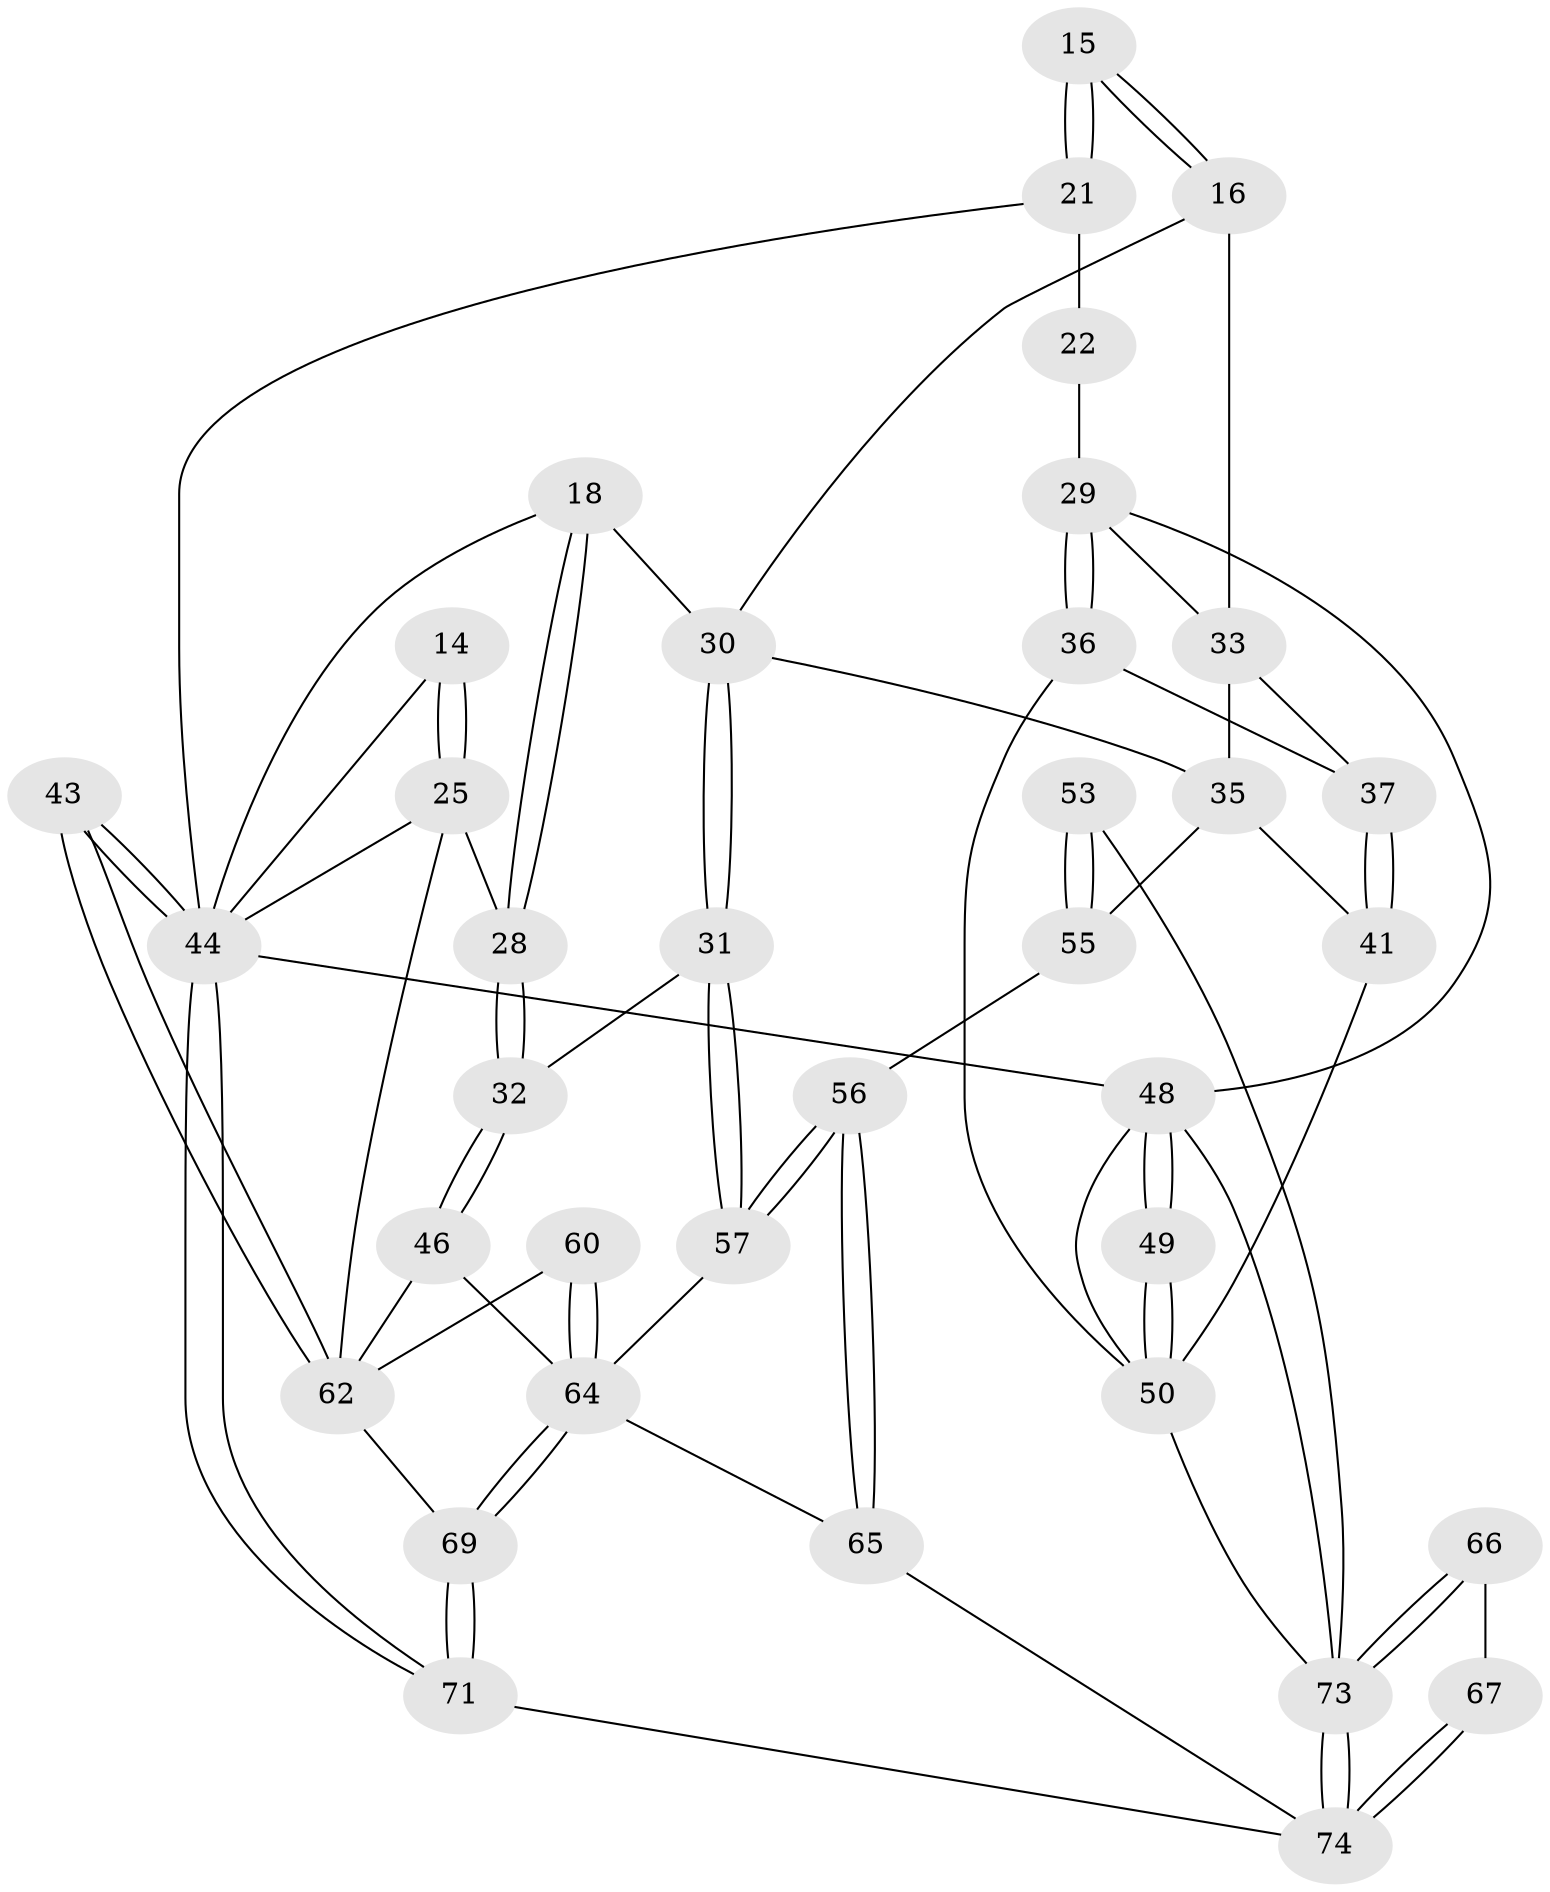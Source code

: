 // original degree distribution, {3: 0.02702702702702703, 5: 0.5405405405405406, 4: 0.22972972972972974, 6: 0.20270270270270271}
// Generated by graph-tools (version 1.1) at 2025/01/03/09/25 05:01:38]
// undirected, 37 vertices, 85 edges
graph export_dot {
graph [start="1"]
  node [color=gray90,style=filled];
  14 [pos="+0+0"];
  15 [pos="+0.5353589982061642+0.1802161878696161"];
  16 [pos="+0.5238333180364041+0.19476774820041393"];
  18 [pos="+0.45084702215989997+0.2089905151741118"];
  21 [pos="+0.675288796832745+0.18488406213507855",super="+11+12"];
  22 [pos="+0.7060073142956499+0.22903190998471787",super="+10"];
  25 [pos="+0+0",super="+24+13"];
  28 [pos="+0.3080674873391132+0.37383878501695517"];
  29 [pos="+0.9644344156207907+0.2138998979907385",super="+9+26"];
  30 [pos="+0.5453016625208535+0.4943852226180989",super="+17"];
  31 [pos="+0.45563966134342526+0.5277722693980569"];
  32 [pos="+0.366049498625093+0.4935780282807966"];
  33 [pos="+0.6756023800031904+0.41485377710243443",super="+27"];
  35 [pos="+0.6272468030482656+0.49249827792058865",super="+34"];
  36 [pos="+0.9175176132350503+0.3207442600248371"];
  37 [pos="+0.8404345972392442+0.3697943007086121"];
  41 [pos="+0.8021140155583245+0.5160004480582217"];
  43 [pos="+0+0.8827969112448583"];
  44 [pos="+0+1",super="+3+19"];
  46 [pos="+0.2603374320237761+0.5876545230698932"];
  48 [pos="+1+1",super="+2+38"];
  49 [pos="+1+0.6929305452041901"];
  50 [pos="+0.8632173119363055+0.7646988285575499",super="+40+39"];
  53 [pos="+0.758365614412252+0.7630175299041227"];
  55 [pos="+0.5870736804131022+0.724326564202667",super="+54"];
  56 [pos="+0.5511721936104068+0.7273176884714893"];
  57 [pos="+0.4581710910035554+0.5635476254439903"];
  60 [pos="+0.19526290306442504+0.8303476961375771"];
  62 [pos="+0+0.8647652754296752",super="+61+47+42"];
  64 [pos="+0.23321964279514495+0.9022385851415826",super="+63+58+59"];
  65 [pos="+0.4640774666229293+0.8466988559181331"];
  66 [pos="+0.7022946978007485+0.8797960510769574"];
  67 [pos="+0.5741378401587155+0.9015015316484537"];
  69 [pos="+0.20497357782530032+1"];
  71 [pos="+0.20593543579523713+1"];
  73 [pos="+0.7130199083633865+1",super="+72+52"];
  74 [pos="+0.5868624592106428+1",super="+70"];
  14 -- 25 [weight=2];
  14 -- 25;
  14 -- 44;
  15 -- 16;
  15 -- 16;
  15 -- 21 [weight=2];
  15 -- 21;
  16 -- 33;
  16 -- 30;
  18 -- 28;
  18 -- 28;
  18 -- 30;
  18 -- 44;
  21 -- 22 [weight=2];
  21 -- 44;
  22 -- 29 [weight=2];
  25 -- 62 [weight=2];
  25 -- 28;
  25 -- 44 [weight=2];
  28 -- 32;
  28 -- 32;
  29 -- 36;
  29 -- 36;
  29 -- 48;
  29 -- 33;
  30 -- 31;
  30 -- 31;
  30 -- 35;
  31 -- 32;
  31 -- 57;
  31 -- 57;
  32 -- 46;
  32 -- 46;
  33 -- 37;
  33 -- 35;
  35 -- 55;
  35 -- 41;
  36 -- 37;
  36 -- 50;
  37 -- 41;
  37 -- 41;
  41 -- 50;
  43 -- 44;
  43 -- 44;
  43 -- 62 [weight=2];
  43 -- 62;
  44 -- 71;
  44 -- 71;
  44 -- 48 [weight=3];
  46 -- 64;
  46 -- 62;
  48 -- 49 [weight=2];
  48 -- 49;
  48 -- 73;
  48 -- 50;
  49 -- 50;
  49 -- 50;
  50 -- 73;
  53 -- 55 [weight=2];
  53 -- 55;
  53 -- 73;
  55 -- 56;
  56 -- 57;
  56 -- 57;
  56 -- 65;
  56 -- 65;
  57 -- 64;
  60 -- 64 [weight=2];
  60 -- 64;
  60 -- 62;
  62 -- 69;
  64 -- 69;
  64 -- 69;
  64 -- 65;
  65 -- 74;
  66 -- 67;
  66 -- 73 [weight=2];
  66 -- 73;
  67 -- 74 [weight=2];
  67 -- 74;
  69 -- 71;
  69 -- 71;
  71 -- 74;
  73 -- 74;
  73 -- 74;
}
